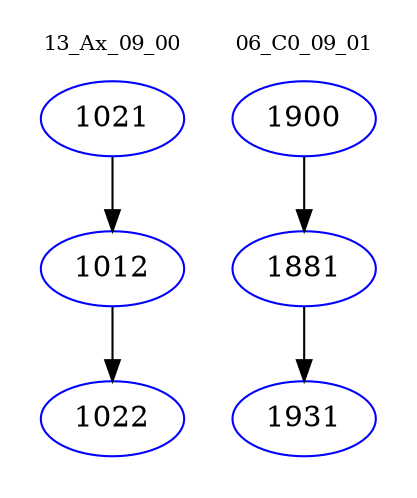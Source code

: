 digraph{
subgraph cluster_0 {
color = white
label = "13_Ax_09_00";
fontsize=10;
T0_1021 [label="1021", color="blue"]
T0_1021 -> T0_1012 [color="black"]
T0_1012 [label="1012", color="blue"]
T0_1012 -> T0_1022 [color="black"]
T0_1022 [label="1022", color="blue"]
}
subgraph cluster_1 {
color = white
label = "06_C0_09_01";
fontsize=10;
T1_1900 [label="1900", color="blue"]
T1_1900 -> T1_1881 [color="black"]
T1_1881 [label="1881", color="blue"]
T1_1881 -> T1_1931 [color="black"]
T1_1931 [label="1931", color="blue"]
}
}
